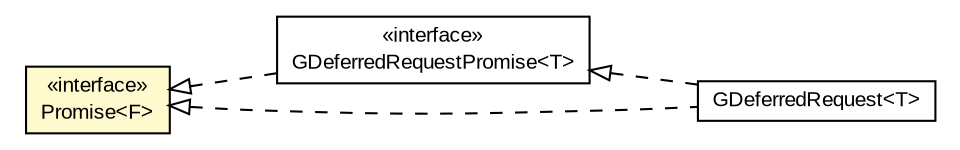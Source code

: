 #!/usr/local/bin/dot
#
# Class diagram 
# Generated by UMLGraph version R5_6-24-gf6e263 (http://www.umlgraph.org/)
#

digraph G {
	edge [fontname="arial",fontsize=10,labelfontname="arial",labelfontsize=10];
	node [fontname="arial",fontsize=10,shape=plaintext];
	nodesep=0.25;
	ranksep=0.5;
	rankdir=LR;
	// io.reinert.requestor.deferred.Promise<F>
	c8213 [label=<<table title="io.reinert.requestor.deferred.Promise" border="0" cellborder="1" cellspacing="0" cellpadding="2" port="p" bgcolor="lemonChiffon" href="./Promise.html">
		<tr><td><table border="0" cellspacing="0" cellpadding="1">
<tr><td align="center" balign="center"> &#171;interface&#187; </td></tr>
<tr><td align="center" balign="center"> Promise&lt;F&gt; </td></tr>
		</table></td></tr>
		</table>>, URL="./Promise.html", fontname="arial", fontcolor="black", fontsize=10.0];
	// io.reinert.requestor.gdeferred.GDeferredRequestPromise<T>
	c8266 [label=<<table title="io.reinert.requestor.gdeferred.GDeferredRequestPromise" border="0" cellborder="1" cellspacing="0" cellpadding="2" port="p" href="../gdeferred/GDeferredRequestPromise.html">
		<tr><td><table border="0" cellspacing="0" cellpadding="1">
<tr><td align="center" balign="center"> &#171;interface&#187; </td></tr>
<tr><td align="center" balign="center"> GDeferredRequestPromise&lt;T&gt; </td></tr>
		</table></td></tr>
		</table>>, URL="../gdeferred/GDeferredRequestPromise.html", fontname="arial", fontcolor="black", fontsize=10.0];
	// io.reinert.requestor.gdeferred.GDeferredRequest<T>
	c8267 [label=<<table title="io.reinert.requestor.gdeferred.GDeferredRequest" border="0" cellborder="1" cellspacing="0" cellpadding="2" port="p" href="../gdeferred/GDeferredRequest.html">
		<tr><td><table border="0" cellspacing="0" cellpadding="1">
<tr><td align="center" balign="center"> GDeferredRequest&lt;T&gt; </td></tr>
		</table></td></tr>
		</table>>, URL="../gdeferred/GDeferredRequest.html", fontname="arial", fontcolor="black", fontsize=10.0];
	//io.reinert.requestor.gdeferred.GDeferredRequestPromise<T> implements io.reinert.requestor.deferred.Promise<F>
	c8213:p -> c8266:p [dir=back,arrowtail=empty,style=dashed];
	//io.reinert.requestor.gdeferred.GDeferredRequest<T> implements io.reinert.requestor.gdeferred.GDeferredRequestPromise<T>
	c8266:p -> c8267:p [dir=back,arrowtail=empty,style=dashed];
	//io.reinert.requestor.gdeferred.GDeferredRequest<T> implements io.reinert.requestor.deferred.Promise<F>
	c8213:p -> c8267:p [dir=back,arrowtail=empty,style=dashed];
}

